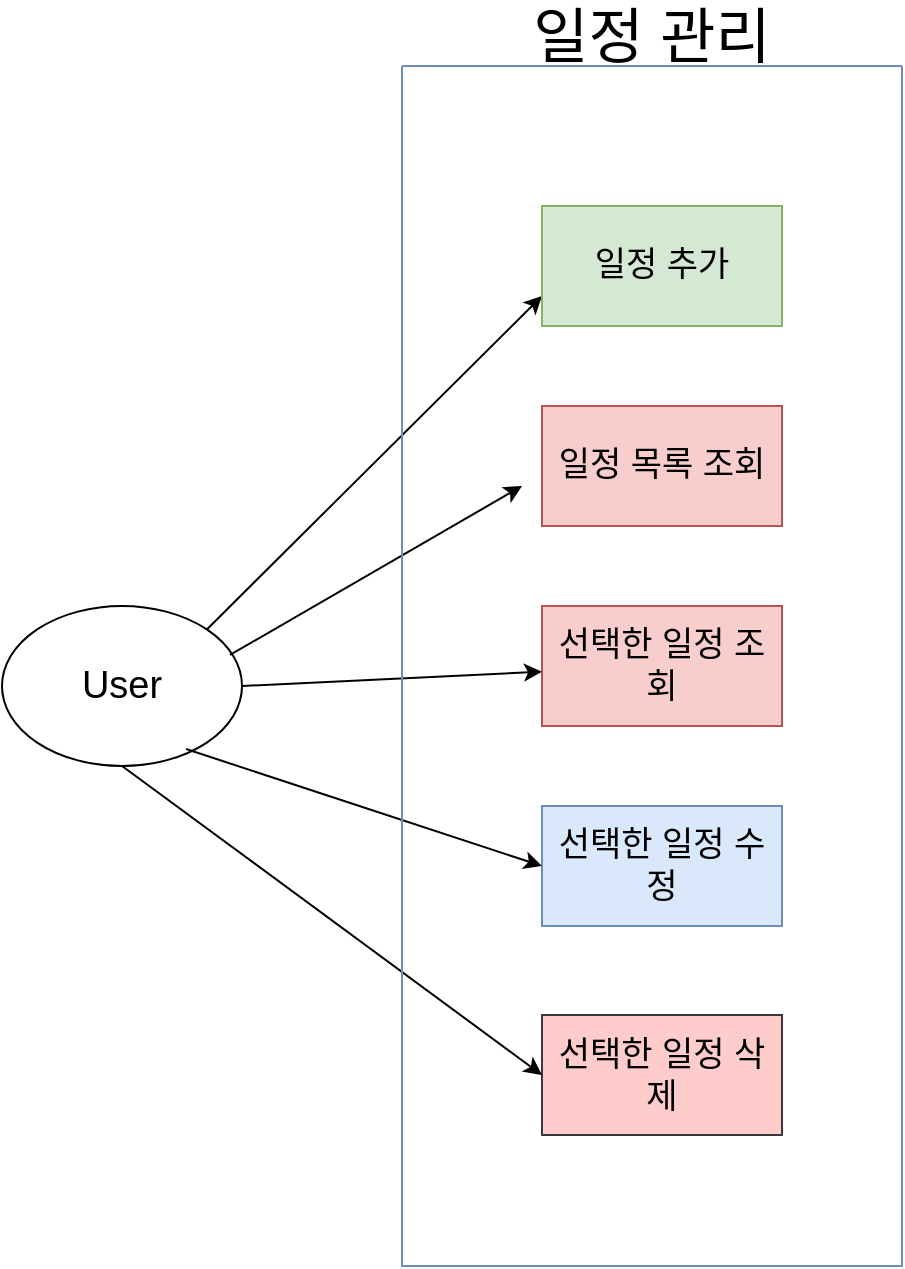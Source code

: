 <mxfile version="24.4.2" type="github">
  <diagram name="페이지-1" id="xNRx743p3D9nlhZjStxy">
    <mxGraphModel dx="880" dy="686" grid="1" gridSize="10" guides="1" tooltips="1" connect="1" arrows="1" fold="1" page="1" pageScale="1" pageWidth="827" pageHeight="1169" math="0" shadow="0">
      <root>
        <mxCell id="0" />
        <mxCell id="1" parent="0" />
        <mxCell id="zIhg7aRgwwn2gpFIMh1_-1" value="&lt;font style=&quot;font-size: 19px;&quot;&gt;User&lt;/font&gt;" style="ellipse;whiteSpace=wrap;html=1;" parent="1" vertex="1">
          <mxGeometry x="80" y="320" width="120" height="80" as="geometry" />
        </mxCell>
        <mxCell id="T2J91JAu5CBQ3GHST86E-2" value="" style="endArrow=classic;html=1;rounded=0;entryX=0;entryY=0.75;entryDx=0;entryDy=0;exitX=1;exitY=0;exitDx=0;exitDy=0;" edge="1" parent="1" source="zIhg7aRgwwn2gpFIMh1_-1" target="T2J91JAu5CBQ3GHST86E-3">
          <mxGeometry width="50" height="50" relative="1" as="geometry">
            <mxPoint x="180" y="300" as="sourcePoint" />
            <mxPoint x="230" y="250" as="targetPoint" />
          </mxGeometry>
        </mxCell>
        <mxCell id="T2J91JAu5CBQ3GHST86E-3" value="&lt;font style=&quot;font-size: 17px;&quot;&gt;일정 추가&lt;/font&gt;" style="rounded=0;whiteSpace=wrap;html=1;fillColor=#d5e8d4;strokeColor=#82b366;" vertex="1" parent="1">
          <mxGeometry x="350" y="120" width="120" height="60" as="geometry" />
        </mxCell>
        <mxCell id="T2J91JAu5CBQ3GHST86E-4" value="&lt;span style=&quot;font-size: 17px;&quot;&gt;일정 목록 조회&lt;/span&gt;" style="rounded=0;whiteSpace=wrap;html=1;fillColor=#f8cecc;strokeColor=#b85450;" vertex="1" parent="1">
          <mxGeometry x="350" y="220" width="120" height="60" as="geometry" />
        </mxCell>
        <mxCell id="T2J91JAu5CBQ3GHST86E-5" value="&lt;font style=&quot;font-size: 17px;&quot;&gt;선택한 일정 조회&lt;/font&gt;" style="rounded=0;whiteSpace=wrap;html=1;fillColor=#f8cecc;strokeColor=#b85450;" vertex="1" parent="1">
          <mxGeometry x="350" y="320" width="120" height="60" as="geometry" />
        </mxCell>
        <mxCell id="T2J91JAu5CBQ3GHST86E-6" value="&lt;span style=&quot;font-size: 17px;&quot;&gt;선택한 일정 수정&lt;/span&gt;" style="rounded=0;whiteSpace=wrap;html=1;fillColor=#dae8fc;strokeColor=#6c8ebf;" vertex="1" parent="1">
          <mxGeometry x="350" y="420" width="120" height="60" as="geometry" />
        </mxCell>
        <mxCell id="T2J91JAu5CBQ3GHST86E-7" value="&lt;font style=&quot;font-size: 17px;&quot;&gt;선택한 일정 삭제&lt;/font&gt;" style="rounded=0;whiteSpace=wrap;html=1;fillColor=#ffcccc;strokeColor=#36393d;" vertex="1" parent="1">
          <mxGeometry x="350" y="524.5" width="120" height="60" as="geometry" />
        </mxCell>
        <mxCell id="T2J91JAu5CBQ3GHST86E-10" value="" style="endArrow=classic;html=1;rounded=0;exitX=0.95;exitY=0.306;exitDx=0;exitDy=0;exitPerimeter=0;" edge="1" parent="1" source="zIhg7aRgwwn2gpFIMh1_-1">
          <mxGeometry width="50" height="50" relative="1" as="geometry">
            <mxPoint x="200" y="342" as="sourcePoint" />
            <mxPoint x="340" y="260" as="targetPoint" />
          </mxGeometry>
        </mxCell>
        <mxCell id="T2J91JAu5CBQ3GHST86E-11" value="" style="endArrow=classic;html=1;rounded=0;exitX=1;exitY=0.5;exitDx=0;exitDy=0;" edge="1" parent="1" source="zIhg7aRgwwn2gpFIMh1_-1" target="T2J91JAu5CBQ3GHST86E-5">
          <mxGeometry width="50" height="50" relative="1" as="geometry">
            <mxPoint x="390" y="370" as="sourcePoint" />
            <mxPoint x="440" y="320" as="targetPoint" />
          </mxGeometry>
        </mxCell>
        <mxCell id="T2J91JAu5CBQ3GHST86E-12" value="" style="endArrow=classic;html=1;rounded=0;exitX=0.767;exitY=0.894;exitDx=0;exitDy=0;entryX=0;entryY=0.5;entryDx=0;entryDy=0;exitPerimeter=0;" edge="1" parent="1" source="zIhg7aRgwwn2gpFIMh1_-1" target="T2J91JAu5CBQ3GHST86E-6">
          <mxGeometry width="50" height="50" relative="1" as="geometry">
            <mxPoint x="170" y="387" as="sourcePoint" />
            <mxPoint x="320" y="380" as="targetPoint" />
          </mxGeometry>
        </mxCell>
        <mxCell id="T2J91JAu5CBQ3GHST86E-13" value="" style="endArrow=classic;html=1;rounded=0;exitX=0.5;exitY=1;exitDx=0;exitDy=0;entryX=0;entryY=0.5;entryDx=0;entryDy=0;" edge="1" parent="1" source="zIhg7aRgwwn2gpFIMh1_-1" target="T2J91JAu5CBQ3GHST86E-7">
          <mxGeometry width="50" height="50" relative="1" as="geometry">
            <mxPoint x="390" y="370" as="sourcePoint" />
            <mxPoint x="440" y="320" as="targetPoint" />
          </mxGeometry>
        </mxCell>
        <mxCell id="T2J91JAu5CBQ3GHST86E-14" value="" style="swimlane;startSize=0;fillColor=#dae8fc;strokeColor=#6c8ebf;" vertex="1" parent="1">
          <mxGeometry x="280" y="50" width="250" height="600" as="geometry" />
        </mxCell>
        <mxCell id="T2J91JAu5CBQ3GHST86E-15" value="&lt;font style=&quot;font-size: 30px;&quot;&gt;일정 관리&lt;/font&gt;" style="text;html=1;align=center;verticalAlign=middle;whiteSpace=wrap;rounded=0;" vertex="1" parent="1">
          <mxGeometry x="330" y="20" width="150" height="30" as="geometry" />
        </mxCell>
      </root>
    </mxGraphModel>
  </diagram>
</mxfile>
